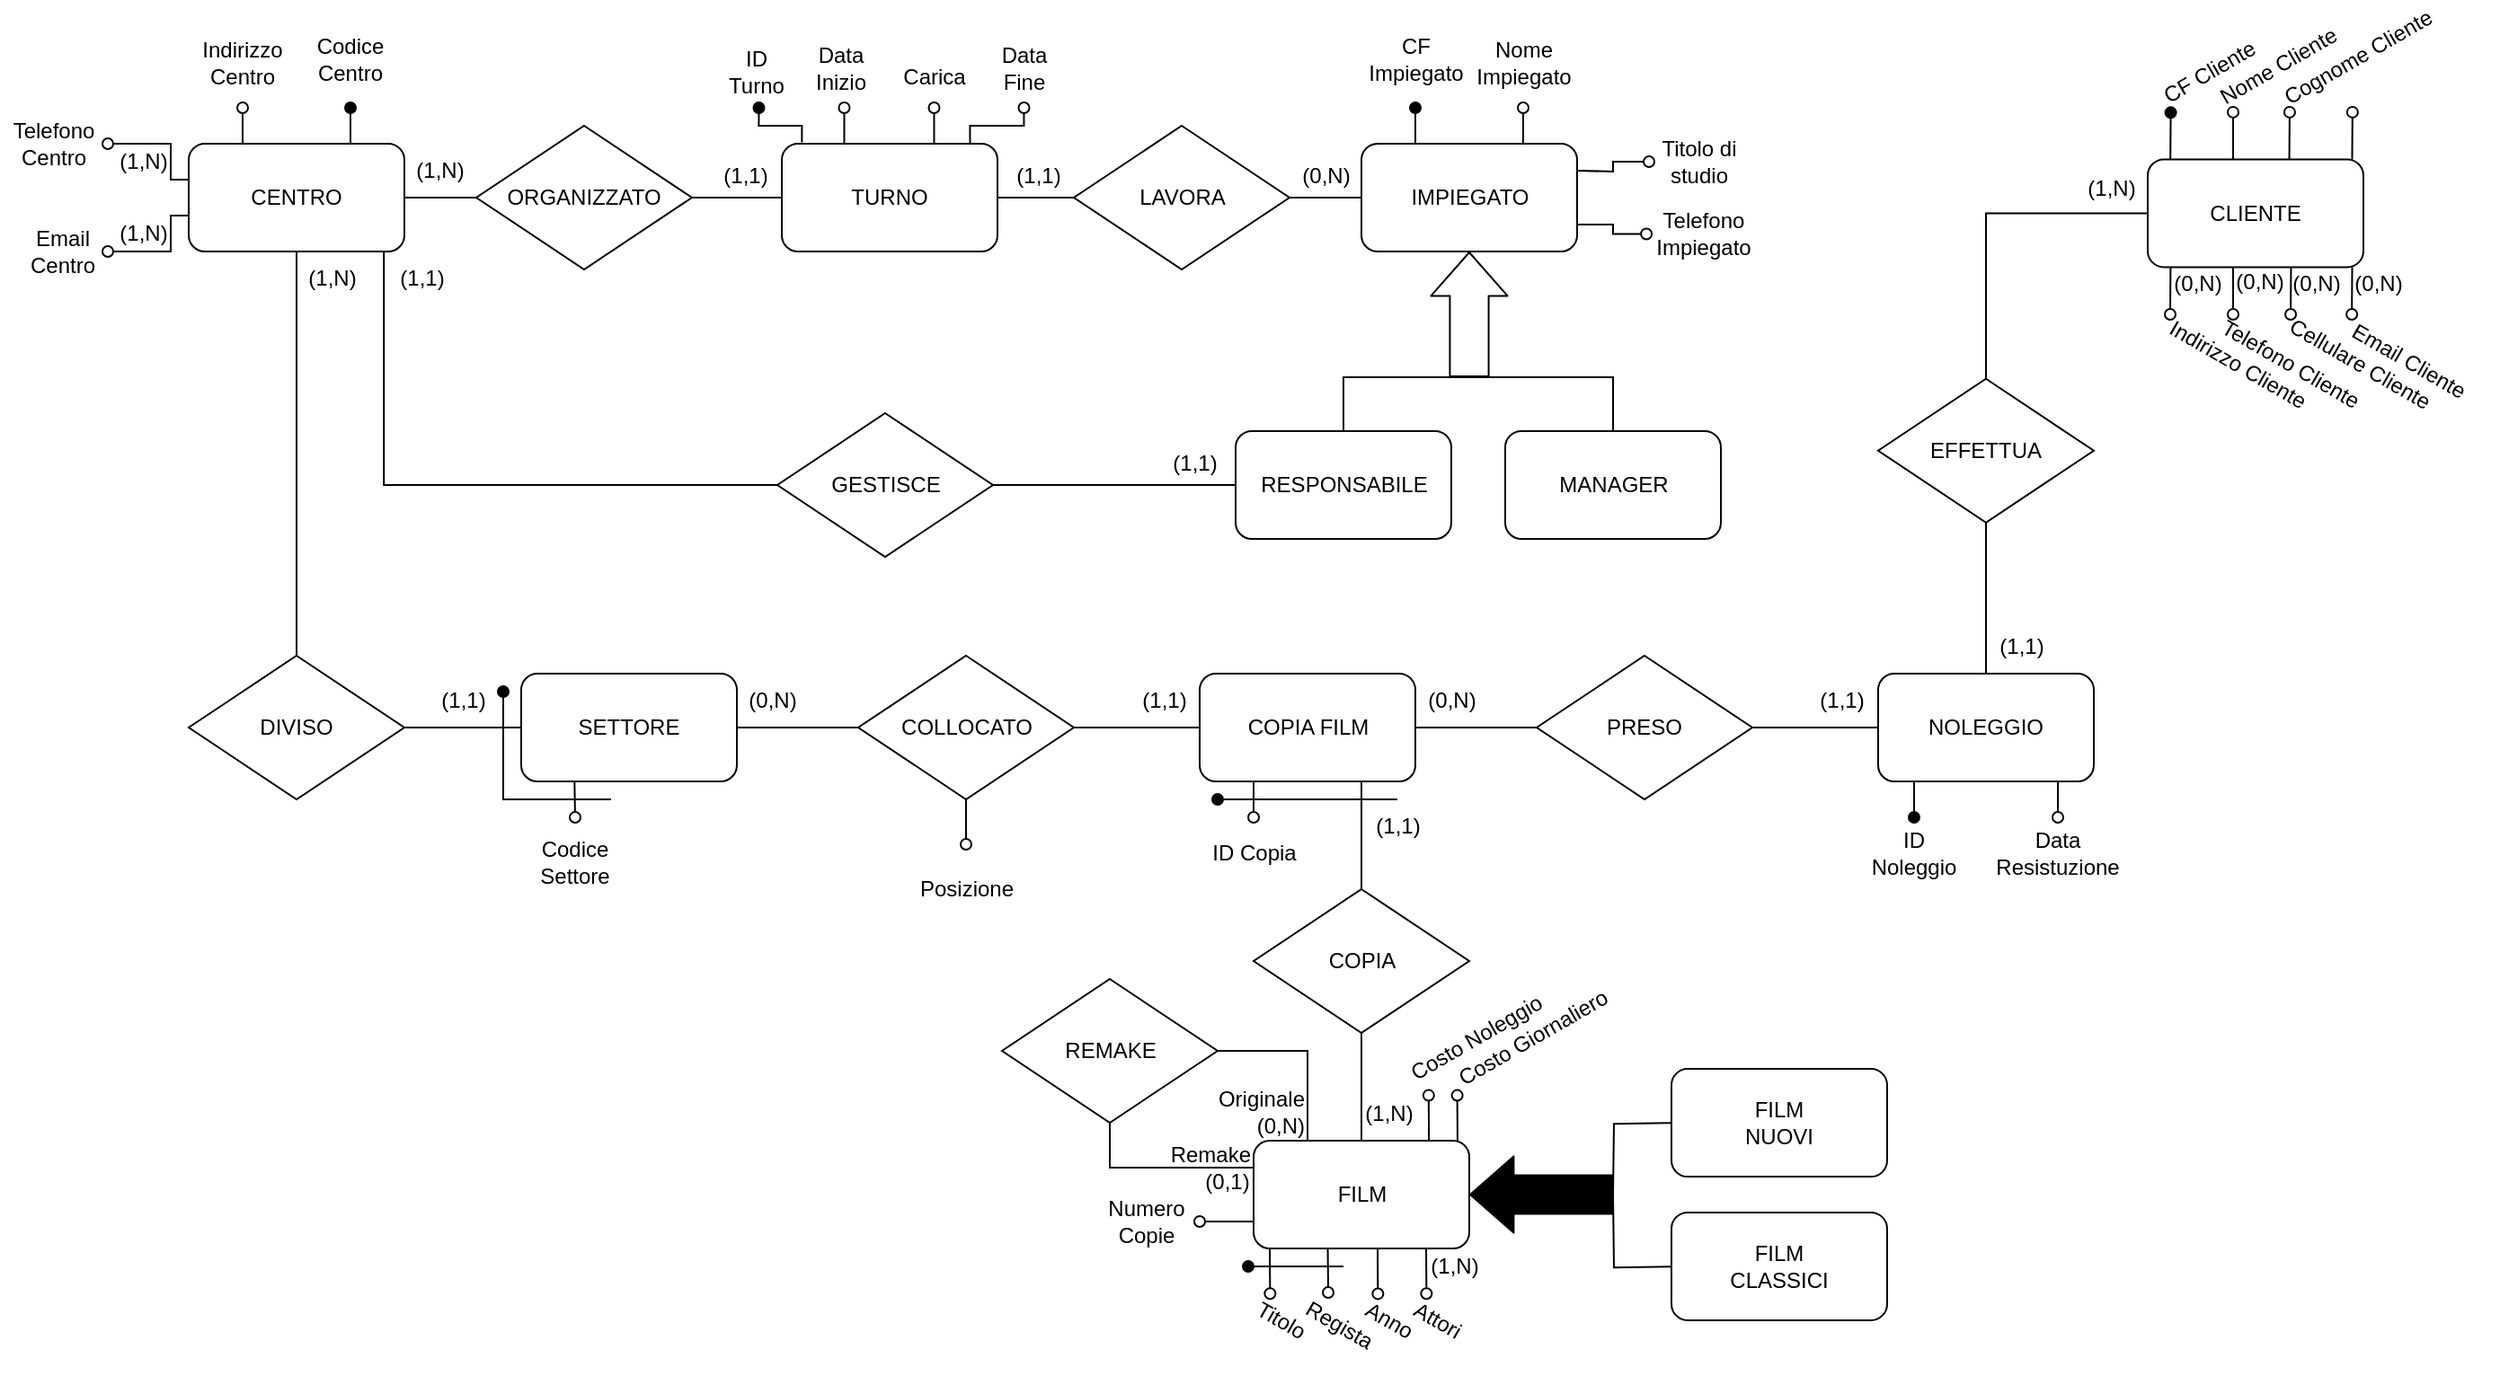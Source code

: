 <mxfile version="14.9.3" type="github">
  <diagram id="TLhI9kus6kTMUz7aKpYK" name="Page-1">
    <mxGraphModel dx="599" dy="2022" grid="1" gridSize="10" guides="1" tooltips="1" connect="1" arrows="1" fold="1" page="1" pageScale="1" pageWidth="827" pageHeight="1169" math="0" shadow="0">
      <root>
        <mxCell id="0" />
        <mxCell id="1" parent="0" />
        <mxCell id="bM2cTp-3KWbt0_glbLCN-51" style="rounded=0;orthogonalLoop=1;jettySize=auto;html=1;startArrow=oval;startFill=0;endArrow=none;endFill=0;entryX=0.25;entryY=0;entryDx=0;entryDy=0;targetPerimeterSpacing=0;exitX=0.5;exitY=1;exitDx=0;exitDy=0;" parent="1" edge="1">
          <mxGeometry relative="1" as="geometry">
            <mxPoint x="1309.74" y="-1105.0" as="sourcePoint" />
            <mxPoint x="1309.74" y="-1085.0" as="targetPoint" />
          </mxGeometry>
        </mxCell>
        <mxCell id="bM2cTp-3KWbt0_glbLCN-52" style="rounded=0;orthogonalLoop=1;jettySize=auto;html=1;startArrow=oval;startFill=0;endArrow=none;endFill=0;targetPerimeterSpacing=0;entryX=0.75;entryY=0;entryDx=0;entryDy=0;exitX=0.5;exitY=1;exitDx=0;exitDy=0;edgeStyle=orthogonalEdgeStyle;" parent="1" edge="1">
          <mxGeometry relative="1" as="geometry">
            <mxPoint x="1409.74" y="-1105.0" as="sourcePoint" />
            <mxPoint x="1379.74" y="-1085.0" as="targetPoint" />
            <Array as="points">
              <mxPoint x="1409.74" y="-1095" />
              <mxPoint x="1379.74" y="-1095" />
            </Array>
          </mxGeometry>
        </mxCell>
        <mxCell id="bM2cTp-3KWbt0_glbLCN-53" style="rounded=0;orthogonalLoop=1;jettySize=auto;html=1;startArrow=oval;startFill=0;endArrow=none;endFill=0;entryX=0.25;entryY=0;entryDx=0;entryDy=0;targetPerimeterSpacing=0;exitX=0.5;exitY=1;exitDx=0;exitDy=0;" parent="1" edge="1">
          <mxGeometry relative="1" as="geometry">
            <mxPoint x="1359.74" y="-1105.0" as="sourcePoint" />
            <mxPoint x="1359.74" y="-1085.0" as="targetPoint" />
          </mxGeometry>
        </mxCell>
        <mxCell id="bM2cTp-3KWbt0_glbLCN-54" style="rounded=0;orthogonalLoop=1;jettySize=auto;html=1;startArrow=oval;startFill=1;endArrow=none;endFill=0;entryX=0.137;entryY=-0.013;entryDx=0;entryDy=0;targetPerimeterSpacing=0;exitX=0.5;exitY=1;exitDx=0;exitDy=0;entryPerimeter=0;edgeStyle=orthogonalEdgeStyle;" parent="1" edge="1">
          <mxGeometry relative="1" as="geometry">
            <mxPoint x="1262.24" y="-1105.0" as="sourcePoint" />
            <mxPoint x="1286.18" y="-1085.78" as="targetPoint" />
            <Array as="points">
              <mxPoint x="1262.74" y="-1095" />
              <mxPoint x="1285.74" y="-1095" />
            </Array>
          </mxGeometry>
        </mxCell>
        <mxCell id="jxzHoHlwi5edq1WQUsf_-16" style="edgeStyle=orthogonalEdgeStyle;rounded=0;orthogonalLoop=1;jettySize=auto;html=1;startArrow=none;startFill=0;endArrow=none;endFill=0;targetPerimeterSpacing=0;" parent="1" source="jxzHoHlwi5edq1WQUsf_-46" target="jxzHoHlwi5edq1WQUsf_-18" edge="1">
          <mxGeometry relative="1" as="geometry" />
        </mxCell>
        <mxCell id="jxzHoHlwi5edq1WQUsf_-17" style="edgeStyle=orthogonalEdgeStyle;rounded=0;orthogonalLoop=1;jettySize=auto;html=1;entryX=0;entryY=0.5;entryDx=0;entryDy=0;startArrow=none;startFill=0;endArrow=none;endFill=0;targetPerimeterSpacing=0;" parent="1" source="jxzHoHlwi5edq1WQUsf_-18" target="jxzHoHlwi5edq1WQUsf_-58" edge="1">
          <mxGeometry relative="1" as="geometry" />
        </mxCell>
        <mxCell id="jxzHoHlwi5edq1WQUsf_-18" value="LAVORA" style="rhombus;whiteSpace=wrap;html=1;" parent="1" vertex="1">
          <mxGeometry x="1437.5" y="-1095" width="120" height="80" as="geometry" />
        </mxCell>
        <mxCell id="jxzHoHlwi5edq1WQUsf_-19" style="edgeStyle=orthogonalEdgeStyle;rounded=0;orthogonalLoop=1;jettySize=auto;html=1;entryX=1;entryY=0.5;entryDx=0;entryDy=0;startArrow=none;startFill=0;endArrow=none;endFill=0;targetPerimeterSpacing=0;exitX=0;exitY=0.5;exitDx=0;exitDy=0;" parent="1" source="jxzHoHlwi5edq1WQUsf_-20" target="jxzHoHlwi5edq1WQUsf_-30" edge="1">
          <mxGeometry relative="1" as="geometry" />
        </mxCell>
        <mxCell id="jxzHoHlwi5edq1WQUsf_-20" value="ORGANIZZATO" style="rhombus;whiteSpace=wrap;html=1;" parent="1" vertex="1">
          <mxGeometry x="1105" y="-1095" width="120" height="80" as="geometry" />
        </mxCell>
        <mxCell id="jxzHoHlwi5edq1WQUsf_-21" style="edgeStyle=orthogonalEdgeStyle;rounded=0;orthogonalLoop=1;jettySize=auto;html=1;entryX=1;entryY=0.5;entryDx=0;entryDy=0;startArrow=none;startFill=0;endArrow=none;endFill=0;targetPerimeterSpacing=0;exitX=0;exitY=0.5;exitDx=0;exitDy=0;" parent="1" source="jxzHoHlwi5edq1WQUsf_-46" target="jxzHoHlwi5edq1WQUsf_-20" edge="1">
          <mxGeometry relative="1" as="geometry">
            <mxPoint x="1345" y="-1055" as="sourcePoint" />
            <mxPoint x="1265" y="-1055.36" as="targetPoint" />
          </mxGeometry>
        </mxCell>
        <mxCell id="jxzHoHlwi5edq1WQUsf_-22" style="edgeStyle=orthogonalEdgeStyle;rounded=0;orthogonalLoop=1;jettySize=auto;html=1;entryX=0;entryY=0.5;entryDx=0;entryDy=0;startArrow=none;startFill=0;endArrow=none;endFill=0;targetPerimeterSpacing=0;" parent="1" source="jxzHoHlwi5edq1WQUsf_-24" target="jxzHoHlwi5edq1WQUsf_-60" edge="1">
          <mxGeometry relative="1" as="geometry" />
        </mxCell>
        <mxCell id="jxzHoHlwi5edq1WQUsf_-23" style="edgeStyle=orthogonalEdgeStyle;rounded=0;orthogonalLoop=1;jettySize=auto;html=1;startArrow=none;startFill=0;endArrow=none;endFill=0;targetPerimeterSpacing=0;entryX=0.905;entryY=0.989;entryDx=0;entryDy=0;entryPerimeter=0;" parent="1" source="jxzHoHlwi5edq1WQUsf_-24" target="jxzHoHlwi5edq1WQUsf_-30" edge="1">
          <mxGeometry relative="1" as="geometry">
            <mxPoint x="1054" y="-1025" as="targetPoint" />
          </mxGeometry>
        </mxCell>
        <mxCell id="jxzHoHlwi5edq1WQUsf_-24" value="GESTISCE" style="rhombus;whiteSpace=wrap;html=1;" parent="1" vertex="1">
          <mxGeometry x="1272.5" y="-935" width="120" height="80" as="geometry" />
        </mxCell>
        <mxCell id="jxzHoHlwi5edq1WQUsf_-25" value="(1,1)" style="text;html=1;strokeColor=none;fillColor=none;align=center;verticalAlign=middle;whiteSpace=wrap;rounded=0;" parent="1" vertex="1">
          <mxGeometry x="1615" y="-925" width="40" height="30" as="geometry" />
        </mxCell>
        <mxCell id="jxzHoHlwi5edq1WQUsf_-26" style="edgeStyle=orthogonalEdgeStyle;rounded=0;orthogonalLoop=1;jettySize=auto;html=1;entryX=0.5;entryY=1;entryDx=0;entryDy=0;endArrow=none;endFill=0;" parent="1" source="jxzHoHlwi5edq1WQUsf_-28" target="jxzHoHlwi5edq1WQUsf_-30" edge="1">
          <mxGeometry relative="1" as="geometry" />
        </mxCell>
        <mxCell id="jxzHoHlwi5edq1WQUsf_-27" style="edgeStyle=orthogonalEdgeStyle;rounded=0;orthogonalLoop=1;jettySize=auto;html=1;entryX=0;entryY=0.5;entryDx=0;entryDy=0;endArrow=none;endFill=0;" parent="1" source="jxzHoHlwi5edq1WQUsf_-28" target="jxzHoHlwi5edq1WQUsf_-78" edge="1">
          <mxGeometry relative="1" as="geometry" />
        </mxCell>
        <mxCell id="jxzHoHlwi5edq1WQUsf_-28" value="DIVISO" style="rhombus;whiteSpace=wrap;html=1;" parent="1" vertex="1">
          <mxGeometry x="945" y="-800" width="120" height="80" as="geometry" />
        </mxCell>
        <mxCell id="jxzHoHlwi5edq1WQUsf_-29" value="" style="group" parent="1" vertex="1" connectable="0">
          <mxGeometry x="840" y="-1160" width="265" height="165" as="geometry" />
        </mxCell>
        <mxCell id="jxzHoHlwi5edq1WQUsf_-30" value="CENTRO" style="rounded=1;whiteSpace=wrap;html=1;" parent="jxzHoHlwi5edq1WQUsf_-29" vertex="1">
          <mxGeometry x="105" y="75" width="120" height="60" as="geometry" />
        </mxCell>
        <mxCell id="jxzHoHlwi5edq1WQUsf_-31" style="rounded=0;orthogonalLoop=1;jettySize=auto;html=1;entryX=0.75;entryY=0;entryDx=0;entryDy=0;startArrow=oval;startFill=1;endArrow=none;endFill=0;exitX=0.5;exitY=1;exitDx=0;exitDy=0;" parent="jxzHoHlwi5edq1WQUsf_-29" source="jxzHoHlwi5edq1WQUsf_-32" target="jxzHoHlwi5edq1WQUsf_-30" edge="1">
          <mxGeometry relative="1" as="geometry">
            <mxPoint x="175" y="75" as="targetPoint" />
          </mxGeometry>
        </mxCell>
        <mxCell id="jxzHoHlwi5edq1WQUsf_-32" value="Codice&lt;br&gt;Centro" style="text;html=1;strokeColor=none;fillColor=none;align=center;verticalAlign=middle;whiteSpace=wrap;rounded=0;labelPosition=center;verticalLabelPosition=middle;rotation=0;direction=east;" parent="jxzHoHlwi5edq1WQUsf_-29" vertex="1">
          <mxGeometry x="165" width="60" height="55" as="geometry" />
        </mxCell>
        <mxCell id="jxzHoHlwi5edq1WQUsf_-33" value="Indirizzo&lt;br&gt;Centro" style="text;html=1;strokeColor=none;fillColor=none;align=center;verticalAlign=middle;whiteSpace=wrap;rounded=0;rotation=0;" parent="jxzHoHlwi5edq1WQUsf_-29" vertex="1">
          <mxGeometry x="105" y="5" width="60" height="50" as="geometry" />
        </mxCell>
        <mxCell id="jxzHoHlwi5edq1WQUsf_-34" value="Telefono&lt;br&gt;Centro" style="text;html=1;strokeColor=none;fillColor=none;align=center;verticalAlign=middle;whiteSpace=wrap;rounded=0;rotation=0;" parent="jxzHoHlwi5edq1WQUsf_-29" vertex="1">
          <mxGeometry y="55" width="60" height="40" as="geometry" />
        </mxCell>
        <mxCell id="jxzHoHlwi5edq1WQUsf_-35" value="Email&lt;br&gt;Centro" style="text;html=1;strokeColor=none;fillColor=none;align=center;verticalAlign=middle;whiteSpace=wrap;rounded=0;" parent="jxzHoHlwi5edq1WQUsf_-29" vertex="1">
          <mxGeometry x="10" y="115" width="50" height="40" as="geometry" />
        </mxCell>
        <mxCell id="jxzHoHlwi5edq1WQUsf_-36" style="rounded=0;orthogonalLoop=1;jettySize=auto;html=1;startArrow=oval;startFill=0;endArrow=none;endFill=0;exitX=0.5;exitY=1;exitDx=0;exitDy=0;entryX=0.25;entryY=0;entryDx=0;entryDy=0;targetPerimeterSpacing=0;" parent="jxzHoHlwi5edq1WQUsf_-29" source="jxzHoHlwi5edq1WQUsf_-33" target="jxzHoHlwi5edq1WQUsf_-30" edge="1">
          <mxGeometry relative="1" as="geometry">
            <mxPoint x="150" y="-15.48" as="sourcePoint" />
            <mxPoint x="125.0" y="75" as="targetPoint" />
          </mxGeometry>
        </mxCell>
        <mxCell id="jxzHoHlwi5edq1WQUsf_-37" style="edgeStyle=orthogonalEdgeStyle;rounded=0;orthogonalLoop=1;jettySize=auto;html=1;startArrow=oval;startFill=0;endArrow=none;endFill=0;entryX=0;entryY=0.667;entryDx=0;entryDy=0;entryPerimeter=0;exitX=1;exitY=0.5;exitDx=0;exitDy=0;" parent="jxzHoHlwi5edq1WQUsf_-29" source="jxzHoHlwi5edq1WQUsf_-35" target="jxzHoHlwi5edq1WQUsf_-30" edge="1">
          <mxGeometry relative="1" as="geometry">
            <mxPoint x="105" y="45" as="sourcePoint" />
            <mxPoint x="115" y="125" as="targetPoint" />
            <Array as="points">
              <mxPoint x="95" y="135" />
              <mxPoint x="95" y="115" />
            </Array>
          </mxGeometry>
        </mxCell>
        <mxCell id="jxzHoHlwi5edq1WQUsf_-38" style="edgeStyle=orthogonalEdgeStyle;rounded=0;orthogonalLoop=1;jettySize=auto;html=1;startArrow=oval;startFill=0;endArrow=none;endFill=0;exitX=1;exitY=0.5;exitDx=0;exitDy=0;entryX=0;entryY=0.25;entryDx=0;entryDy=0;" parent="jxzHoHlwi5edq1WQUsf_-29" source="jxzHoHlwi5edq1WQUsf_-34" target="jxzHoHlwi5edq1WQUsf_-30" edge="1">
          <mxGeometry relative="1" as="geometry">
            <mxPoint x="95" y="58" as="sourcePoint" />
            <mxPoint x="198.04" y="75" as="targetPoint" />
            <Array as="points">
              <mxPoint x="95" y="75" />
              <mxPoint x="95" y="95" />
              <mxPoint x="105" y="95" />
            </Array>
          </mxGeometry>
        </mxCell>
        <mxCell id="jxzHoHlwi5edq1WQUsf_-39" value="(1,N)" style="text;html=1;strokeColor=none;fillColor=none;align=center;verticalAlign=middle;whiteSpace=wrap;rounded=0;" parent="jxzHoHlwi5edq1WQUsf_-29" vertex="1">
          <mxGeometry x="225" y="75" width="40" height="30" as="geometry" />
        </mxCell>
        <mxCell id="jxzHoHlwi5edq1WQUsf_-40" value="(1,N)" style="text;html=1;strokeColor=none;fillColor=none;align=center;verticalAlign=middle;whiteSpace=wrap;rounded=0;" parent="jxzHoHlwi5edq1WQUsf_-29" vertex="1">
          <mxGeometry x="65" y="115" width="30" height="20" as="geometry" />
        </mxCell>
        <mxCell id="jxzHoHlwi5edq1WQUsf_-41" value="(1,N)" style="text;html=1;strokeColor=none;fillColor=none;align=center;verticalAlign=middle;whiteSpace=wrap;rounded=0;" parent="jxzHoHlwi5edq1WQUsf_-29" vertex="1">
          <mxGeometry x="65" y="75" width="30" height="20" as="geometry" />
        </mxCell>
        <mxCell id="jxzHoHlwi5edq1WQUsf_-42" value="(1,1)" style="text;html=1;strokeColor=none;fillColor=none;align=center;verticalAlign=middle;whiteSpace=wrap;rounded=0;" parent="jxzHoHlwi5edq1WQUsf_-29" vertex="1">
          <mxGeometry x="215" y="135" width="40" height="30" as="geometry" />
        </mxCell>
        <mxCell id="jxzHoHlwi5edq1WQUsf_-43" value="(1,N)" style="text;html=1;strokeColor=none;fillColor=none;align=center;verticalAlign=middle;whiteSpace=wrap;rounded=0;" parent="jxzHoHlwi5edq1WQUsf_-29" vertex="1">
          <mxGeometry x="165" y="135" width="40" height="30" as="geometry" />
        </mxCell>
        <mxCell id="jxzHoHlwi5edq1WQUsf_-44" value="" style="group" parent="1" vertex="1" connectable="0">
          <mxGeometry x="1225" y="-1150" width="212.5" height="125" as="geometry" />
        </mxCell>
        <mxCell id="jxzHoHlwi5edq1WQUsf_-45" value="" style="group" parent="jxzHoHlwi5edq1WQUsf_-44" vertex="1" connectable="0">
          <mxGeometry x="32.5" width="150" height="125" as="geometry" />
        </mxCell>
        <mxCell id="jxzHoHlwi5edq1WQUsf_-46" value="TURNO" style="rounded=1;whiteSpace=wrap;html=1;" parent="jxzHoHlwi5edq1WQUsf_-45" vertex="1">
          <mxGeometry x="17.5" y="65" width="120" height="60" as="geometry" />
        </mxCell>
        <mxCell id="jxzHoHlwi5edq1WQUsf_-47" value="Data&lt;br&gt;Inizio" style="text;html=1;strokeColor=none;fillColor=none;align=center;verticalAlign=middle;whiteSpace=wrap;rounded=0;rotation=0;" parent="jxzHoHlwi5edq1WQUsf_-45" vertex="1">
          <mxGeometry x="20" width="60" height="45" as="geometry" />
        </mxCell>
        <mxCell id="jxzHoHlwi5edq1WQUsf_-49" value="Data&lt;br&gt;Fine" style="text;html=1;strokeColor=none;fillColor=none;align=center;verticalAlign=middle;whiteSpace=wrap;rounded=0;rotation=0;" parent="jxzHoHlwi5edq1WQUsf_-45" vertex="1">
          <mxGeometry x="122.5" width="60" height="45" as="geometry" />
        </mxCell>
        <mxCell id="jxzHoHlwi5edq1WQUsf_-51" value="Carica" style="text;html=1;strokeColor=none;fillColor=none;align=center;verticalAlign=middle;whiteSpace=wrap;rounded=0;rotation=0;" parent="jxzHoHlwi5edq1WQUsf_-45" vertex="1">
          <mxGeometry x="82.5" y="10" width="40" height="35" as="geometry" />
        </mxCell>
        <mxCell id="jxzHoHlwi5edq1WQUsf_-53" value="ID Turno" style="text;html=1;strokeColor=none;fillColor=none;align=center;verticalAlign=middle;whiteSpace=wrap;rounded=0;rotation=0;" parent="jxzHoHlwi5edq1WQUsf_-45" vertex="1">
          <mxGeometry x="-16.5" y="5" width="40" height="40" as="geometry" />
        </mxCell>
        <mxCell id="jxzHoHlwi5edq1WQUsf_-55" value="(1,1)" style="text;html=1;strokeColor=none;fillColor=none;align=center;verticalAlign=middle;whiteSpace=wrap;rounded=0;" parent="jxzHoHlwi5edq1WQUsf_-45" vertex="1">
          <mxGeometry x="-22.5" y="70" width="40" height="25" as="geometry" />
        </mxCell>
        <mxCell id="jxzHoHlwi5edq1WQUsf_-56" value="(1,1)" style="text;html=1;strokeColor=none;fillColor=none;align=center;verticalAlign=middle;whiteSpace=wrap;rounded=0;" parent="jxzHoHlwi5edq1WQUsf_-44" vertex="1">
          <mxGeometry x="172.5" y="70" width="40" height="25" as="geometry" />
        </mxCell>
        <mxCell id="jxzHoHlwi5edq1WQUsf_-57" value="" style="group" parent="1" vertex="1" connectable="0">
          <mxGeometry x="1527.5" y="-1085" width="270" height="220" as="geometry" />
        </mxCell>
        <mxCell id="jxzHoHlwi5edq1WQUsf_-58" value="IMPIEGATO" style="rounded=1;whiteSpace=wrap;html=1;" parent="jxzHoHlwi5edq1WQUsf_-57" vertex="1">
          <mxGeometry x="70" width="120" height="60" as="geometry" />
        </mxCell>
        <mxCell id="jxzHoHlwi5edq1WQUsf_-59" style="edgeStyle=orthogonalEdgeStyle;rounded=0;orthogonalLoop=1;jettySize=auto;html=1;startArrow=none;startFill=0;endArrow=none;endFill=0;" parent="jxzHoHlwi5edq1WQUsf_-57" source="jxzHoHlwi5edq1WQUsf_-60" edge="1">
          <mxGeometry relative="1" as="geometry">
            <mxPoint x="130" y="130" as="targetPoint" />
            <Array as="points">
              <mxPoint x="60" y="130" />
            </Array>
          </mxGeometry>
        </mxCell>
        <mxCell id="jxzHoHlwi5edq1WQUsf_-60" value="RESPONSABILE" style="rounded=1;whiteSpace=wrap;html=1;" parent="jxzHoHlwi5edq1WQUsf_-57" vertex="1">
          <mxGeometry y="160" width="120" height="60" as="geometry" />
        </mxCell>
        <mxCell id="jxzHoHlwi5edq1WQUsf_-61" style="edgeStyle=orthogonalEdgeStyle;rounded=0;orthogonalLoop=1;jettySize=auto;html=1;startArrow=none;startFill=0;endArrow=none;endFill=0;" parent="jxzHoHlwi5edq1WQUsf_-57" source="jxzHoHlwi5edq1WQUsf_-62" edge="1">
          <mxGeometry relative="1" as="geometry">
            <mxPoint x="130" y="130" as="targetPoint" />
            <Array as="points">
              <mxPoint x="210" y="130" />
            </Array>
          </mxGeometry>
        </mxCell>
        <mxCell id="jxzHoHlwi5edq1WQUsf_-62" value="MANAGER" style="rounded=1;whiteSpace=wrap;html=1;" parent="jxzHoHlwi5edq1WQUsf_-57" vertex="1">
          <mxGeometry x="150" y="160" width="120" height="60" as="geometry" />
        </mxCell>
        <mxCell id="jxzHoHlwi5edq1WQUsf_-63" value="" style="shape=flexArrow;endArrow=classic;html=1;strokeWidth=1;width=21.569;endSize=7.739;" parent="jxzHoHlwi5edq1WQUsf_-57" edge="1">
          <mxGeometry width="50" height="50" relative="1" as="geometry">
            <mxPoint x="130" y="130" as="sourcePoint" />
            <mxPoint x="130" y="60" as="targetPoint" />
          </mxGeometry>
        </mxCell>
        <mxCell id="jxzHoHlwi5edq1WQUsf_-64" value="(0,N)" style="text;html=1;strokeColor=none;fillColor=none;align=center;verticalAlign=middle;whiteSpace=wrap;rounded=0;" parent="1" vertex="1">
          <mxGeometry x="1557.5" y="-1080" width="40" height="25" as="geometry" />
        </mxCell>
        <mxCell id="jxzHoHlwi5edq1WQUsf_-65" value="(1,1)" style="text;html=1;strokeColor=none;fillColor=none;align=center;verticalAlign=middle;whiteSpace=wrap;rounded=0;" parent="1" vertex="1">
          <mxGeometry x="1484.5" y="-920" width="40" height="25" as="geometry" />
        </mxCell>
        <mxCell id="jxzHoHlwi5edq1WQUsf_-66" style="rounded=0;orthogonalLoop=1;jettySize=auto;html=1;entryX=0.75;entryY=0;entryDx=0;entryDy=0;startArrow=oval;startFill=1;endArrow=none;endFill=0;exitX=0.5;exitY=1;exitDx=0;exitDy=0;" parent="1" source="jxzHoHlwi5edq1WQUsf_-67" edge="1">
          <mxGeometry relative="1" as="geometry">
            <mxPoint x="1627.5" y="-1085" as="targetPoint" />
          </mxGeometry>
        </mxCell>
        <mxCell id="jxzHoHlwi5edq1WQUsf_-67" value="CF&lt;br&gt;Impiegato" style="text;html=1;strokeColor=none;fillColor=none;align=center;verticalAlign=middle;whiteSpace=wrap;rounded=0;labelPosition=center;verticalLabelPosition=middle;rotation=0;direction=east;" parent="1" vertex="1">
          <mxGeometry x="1597.5" y="-1160" width="60" height="55" as="geometry" />
        </mxCell>
        <mxCell id="jxzHoHlwi5edq1WQUsf_-68" style="rounded=0;orthogonalLoop=1;jettySize=auto;html=1;startArrow=oval;startFill=0;endArrow=none;endFill=0;exitX=0.5;exitY=1;exitDx=0;exitDy=0;entryX=0.25;entryY=0;entryDx=0;entryDy=0;targetPerimeterSpacing=0;" parent="1" source="jxzHoHlwi5edq1WQUsf_-69" edge="1">
          <mxGeometry relative="1" as="geometry">
            <mxPoint x="-292" y="-615.48" as="sourcePoint" />
            <mxPoint x="1687.5" y="-1085" as="targetPoint" />
          </mxGeometry>
        </mxCell>
        <mxCell id="jxzHoHlwi5edq1WQUsf_-69" value="Nome&lt;br&gt;Impiegato" style="text;html=1;strokeColor=none;fillColor=none;align=center;verticalAlign=middle;whiteSpace=wrap;rounded=0;rotation=0;" parent="1" vertex="1">
          <mxGeometry x="1657.5" y="-1155" width="60" height="50" as="geometry" />
        </mxCell>
        <mxCell id="jxzHoHlwi5edq1WQUsf_-70" value="Titolo di&lt;br&gt;studio" style="text;html=1;strokeColor=none;fillColor=none;align=center;verticalAlign=middle;whiteSpace=wrap;rounded=0;rotation=0;" parent="1" vertex="1">
          <mxGeometry x="1757.5" y="-1095" width="55" height="40" as="geometry" />
        </mxCell>
        <mxCell id="jxzHoHlwi5edq1WQUsf_-71" value="Telefono&lt;br&gt;Impiegato" style="text;html=1;strokeColor=none;fillColor=none;align=center;verticalAlign=middle;whiteSpace=wrap;rounded=0;" parent="1" vertex="1">
          <mxGeometry x="1757.5" y="-1055" width="60" height="40" as="geometry" />
        </mxCell>
        <mxCell id="jxzHoHlwi5edq1WQUsf_-72" style="rounded=0;orthogonalLoop=1;jettySize=auto;html=1;startArrow=oval;startFill=0;endArrow=none;endFill=0;entryX=1;entryY=0.75;entryDx=0;entryDy=0;exitX=-0.024;exitY=0.507;exitDx=0;exitDy=0;exitPerimeter=0;edgeStyle=orthogonalEdgeStyle;" parent="1" source="jxzHoHlwi5edq1WQUsf_-71" target="jxzHoHlwi5edq1WQUsf_-58" edge="1">
          <mxGeometry relative="1" as="geometry">
            <mxPoint x="-92" y="-585" as="sourcePoint" />
            <mxPoint x="-92" y="-514.98" as="targetPoint" />
            <Array as="points">
              <mxPoint x="1737.5" y="-1035" />
              <mxPoint x="1737.5" y="-1040" />
            </Array>
          </mxGeometry>
        </mxCell>
        <mxCell id="jxzHoHlwi5edq1WQUsf_-73" style="rounded=0;orthogonalLoop=1;jettySize=auto;html=1;startArrow=oval;startFill=0;endArrow=none;endFill=0;exitX=0;exitY=0.5;exitDx=0;exitDy=0;edgeStyle=orthogonalEdgeStyle;" parent="1" source="jxzHoHlwi5edq1WQUsf_-70" edge="1">
          <mxGeometry relative="1" as="geometry">
            <mxPoint x="-102" y="-572" as="sourcePoint" />
            <mxPoint x="1717.5" y="-1070" as="targetPoint" />
          </mxGeometry>
        </mxCell>
        <mxCell id="jxzHoHlwi5edq1WQUsf_-74" style="edgeStyle=orthogonalEdgeStyle;rounded=0;orthogonalLoop=1;jettySize=auto;html=1;entryX=1;entryY=0.5;entryDx=0;entryDy=0;endArrow=none;endFill=0;exitX=0;exitY=0.5;exitDx=0;exitDy=0;" parent="1" source="jxzHoHlwi5edq1WQUsf_-123" target="jxzHoHlwi5edq1WQUsf_-78" edge="1">
          <mxGeometry relative="1" as="geometry" />
        </mxCell>
        <mxCell id="jxzHoHlwi5edq1WQUsf_-75" style="edgeStyle=orthogonalEdgeStyle;rounded=0;orthogonalLoop=1;jettySize=auto;html=1;entryX=0;entryY=0.5;entryDx=0;entryDy=0;endArrow=none;endFill=0;exitX=1;exitY=0.5;exitDx=0;exitDy=0;" parent="1" source="jxzHoHlwi5edq1WQUsf_-123" target="jxzHoHlwi5edq1WQUsf_-115" edge="1">
          <mxGeometry relative="1" as="geometry" />
        </mxCell>
        <mxCell id="jxzHoHlwi5edq1WQUsf_-76" value="" style="group" parent="1" vertex="1" connectable="0">
          <mxGeometry x="1077.5" y="-790" width="212.5" height="130" as="geometry" />
        </mxCell>
        <mxCell id="jxzHoHlwi5edq1WQUsf_-77" value="" style="group" parent="jxzHoHlwi5edq1WQUsf_-76" vertex="1" connectable="0">
          <mxGeometry width="172.5" height="130" as="geometry" />
        </mxCell>
        <mxCell id="jxzHoHlwi5edq1WQUsf_-78" value="SETTORE" style="rounded=1;whiteSpace=wrap;html=1;" parent="jxzHoHlwi5edq1WQUsf_-77" vertex="1">
          <mxGeometry x="52.5" width="120" height="60" as="geometry" />
        </mxCell>
        <mxCell id="jxzHoHlwi5edq1WQUsf_-79" value="Codice&lt;br&gt;Settore" style="text;html=1;strokeColor=none;fillColor=none;align=center;verticalAlign=middle;whiteSpace=wrap;rounded=0;rotation=0;" parent="jxzHoHlwi5edq1WQUsf_-77" vertex="1">
          <mxGeometry x="52.5" y="80" width="60" height="50" as="geometry" />
        </mxCell>
        <mxCell id="jxzHoHlwi5edq1WQUsf_-80" style="rounded=0;orthogonalLoop=1;jettySize=auto;html=1;startArrow=oval;startFill=0;endArrow=none;endFill=0;exitX=0.5;exitY=0;exitDx=0;exitDy=0;entryX=0.25;entryY=0;entryDx=0;entryDy=0;sourcePerimeterSpacing=0;" parent="jxzHoHlwi5edq1WQUsf_-77" source="jxzHoHlwi5edq1WQUsf_-79" edge="1">
          <mxGeometry relative="1" as="geometry">
            <mxPoint x="82.16" y="80" as="sourcePoint" />
            <mxPoint x="82.16" y="60" as="targetPoint" />
          </mxGeometry>
        </mxCell>
        <mxCell id="jxzHoHlwi5edq1WQUsf_-81" style="rounded=0;orthogonalLoop=1;jettySize=auto;html=1;startArrow=oval;startFill=1;endArrow=none;endFill=0;edgeStyle=orthogonalEdgeStyle;" parent="jxzHoHlwi5edq1WQUsf_-77" edge="1">
          <mxGeometry relative="1" as="geometry">
            <mxPoint x="102.5" y="70" as="targetPoint" />
            <mxPoint x="42.5" y="10" as="sourcePoint" />
            <Array as="points">
              <mxPoint x="42.5" y="70" />
              <mxPoint x="102.5" y="70" />
            </Array>
          </mxGeometry>
        </mxCell>
        <mxCell id="jxzHoHlwi5edq1WQUsf_-82" value="(1,1)" style="text;html=1;strokeColor=none;fillColor=none;align=center;verticalAlign=middle;whiteSpace=wrap;rounded=0;" parent="jxzHoHlwi5edq1WQUsf_-77" vertex="1">
          <mxGeometry width="40" height="30" as="geometry" />
        </mxCell>
        <mxCell id="jxzHoHlwi5edq1WQUsf_-83" value="(0,N)" style="text;html=1;strokeColor=none;fillColor=none;align=center;verticalAlign=middle;whiteSpace=wrap;rounded=0;" parent="jxzHoHlwi5edq1WQUsf_-76" vertex="1">
          <mxGeometry x="172.5" width="40" height="30" as="geometry" />
        </mxCell>
        <mxCell id="jxzHoHlwi5edq1WQUsf_-84" style="edgeStyle=orthogonalEdgeStyle;rounded=0;orthogonalLoop=1;jettySize=auto;html=1;entryX=0.5;entryY=1;entryDx=0;entryDy=0;startArrow=none;startFill=0;endArrow=none;endFill=0;exitX=0.5;exitY=0;exitDx=0;exitDy=0;" parent="1" source="jxzHoHlwi5edq1WQUsf_-90" target="jxzHoHlwi5edq1WQUsf_-86" edge="1">
          <mxGeometry relative="1" as="geometry" />
        </mxCell>
        <mxCell id="jxzHoHlwi5edq1WQUsf_-85" style="edgeStyle=orthogonalEdgeStyle;rounded=0;orthogonalLoop=1;jettySize=auto;html=1;entryX=0.75;entryY=1;entryDx=0;entryDy=0;startArrow=none;startFill=0;endArrow=none;endFill=0;exitX=0.5;exitY=0;exitDx=0;exitDy=0;" parent="1" source="jxzHoHlwi5edq1WQUsf_-86" target="jxzHoHlwi5edq1WQUsf_-115" edge="1">
          <mxGeometry relative="1" as="geometry" />
        </mxCell>
        <mxCell id="jxzHoHlwi5edq1WQUsf_-86" value="COPIA" style="rhombus;whiteSpace=wrap;html=1;" parent="1" vertex="1">
          <mxGeometry x="1537.5" y="-670" width="120" height="80" as="geometry" />
        </mxCell>
        <mxCell id="jxzHoHlwi5edq1WQUsf_-87" style="edgeStyle=orthogonalEdgeStyle;rounded=0;orthogonalLoop=1;jettySize=auto;html=1;entryX=0.25;entryY=0;entryDx=0;entryDy=0;startArrow=none;startFill=0;endArrow=none;endFill=0;exitX=1;exitY=0.5;exitDx=0;exitDy=0;" parent="1" source="jxzHoHlwi5edq1WQUsf_-89" target="jxzHoHlwi5edq1WQUsf_-90" edge="1">
          <mxGeometry relative="1" as="geometry" />
        </mxCell>
        <mxCell id="jxzHoHlwi5edq1WQUsf_-88" style="edgeStyle=orthogonalEdgeStyle;rounded=0;orthogonalLoop=1;jettySize=auto;html=1;entryX=0;entryY=0.25;entryDx=0;entryDy=0;startArrow=none;startFill=0;endArrow=none;endFill=0;exitX=0.5;exitY=1;exitDx=0;exitDy=0;" parent="1" source="jxzHoHlwi5edq1WQUsf_-89" target="jxzHoHlwi5edq1WQUsf_-90" edge="1">
          <mxGeometry relative="1" as="geometry" />
        </mxCell>
        <mxCell id="jxzHoHlwi5edq1WQUsf_-89" value="REMAKE" style="rhombus;whiteSpace=wrap;html=1;" parent="1" vertex="1">
          <mxGeometry x="1397.5" y="-620" width="120" height="80" as="geometry" />
        </mxCell>
        <mxCell id="jxzHoHlwi5edq1WQUsf_-90" value="FILM" style="rounded=1;whiteSpace=wrap;html=1;" parent="1" vertex="1">
          <mxGeometry x="1537.5" y="-530" width="120" height="60" as="geometry" />
        </mxCell>
        <mxCell id="jxzHoHlwi5edq1WQUsf_-91" value="(1,N)" style="text;html=1;strokeColor=none;fillColor=none;align=center;verticalAlign=middle;whiteSpace=wrap;rounded=0;" parent="1" vertex="1">
          <mxGeometry x="1597.5" y="-560" width="30" height="30" as="geometry" />
        </mxCell>
        <mxCell id="jxzHoHlwi5edq1WQUsf_-92" value="" style="group;align=right;" parent="1" vertex="1" connectable="0">
          <mxGeometry x="1477.5" y="-530" width="60" height="30" as="geometry" />
        </mxCell>
        <mxCell id="jxzHoHlwi5edq1WQUsf_-93" value="Remake" style="text;html=1;strokeColor=none;fillColor=none;align=right;verticalAlign=middle;whiteSpace=wrap;rounded=0;spacing=2;horizontal=1;spacingTop=0;" parent="jxzHoHlwi5edq1WQUsf_-92" vertex="1">
          <mxGeometry width="60" height="15" as="geometry" />
        </mxCell>
        <mxCell id="jxzHoHlwi5edq1WQUsf_-94" value="(0,1)" style="text;html=1;strokeColor=none;fillColor=none;align=center;verticalAlign=middle;whiteSpace=wrap;rounded=0;" parent="jxzHoHlwi5edq1WQUsf_-92" vertex="1">
          <mxGeometry x="30" y="15" width="30" height="15" as="geometry" />
        </mxCell>
        <mxCell id="jxzHoHlwi5edq1WQUsf_-95" value="Originale&lt;br&gt;(0,N)" style="text;html=1;strokeColor=none;fillColor=none;align=right;verticalAlign=middle;whiteSpace=wrap;rounded=0;spacing=2;horizontal=1;spacingTop=0;" parent="1" vertex="1">
          <mxGeometry x="1507.5" y="-562.5" width="60" height="32.5" as="geometry" />
        </mxCell>
        <mxCell id="jxzHoHlwi5edq1WQUsf_-96" value="Titolo" style="text;html=1;strokeColor=none;fillColor=none;align=center;verticalAlign=middle;whiteSpace=wrap;rounded=0;rotation=30;" parent="1" vertex="1">
          <mxGeometry x="1527.5" y="-440" width="50" height="20" as="geometry" />
        </mxCell>
        <mxCell id="jxzHoHlwi5edq1WQUsf_-97" value="Regista" style="text;html=1;strokeColor=none;fillColor=none;align=center;verticalAlign=middle;whiteSpace=wrap;rounded=0;rotation=30;" parent="1" vertex="1">
          <mxGeometry x="1555.42" y="-439.75" width="60" height="26.34" as="geometry" />
        </mxCell>
        <mxCell id="jxzHoHlwi5edq1WQUsf_-98" style="rounded=0;orthogonalLoop=1;jettySize=auto;html=1;startArrow=oval;startFill=0;endArrow=none;endFill=0;exitX=0.25;exitY=0;exitDx=0;exitDy=0;sourcePerimeterSpacing=0;edgeStyle=orthogonalEdgeStyle;entryX=0.075;entryY=0.998;entryDx=0;entryDy=0;entryPerimeter=0;" parent="1" source="jxzHoHlwi5edq1WQUsf_-96" target="jxzHoHlwi5edq1WQUsf_-90" edge="1">
          <mxGeometry relative="1" as="geometry">
            <mxPoint x="-439.97" y="-421.83" as="sourcePoint" />
            <mxPoint x="-440.0" y="-446.34" as="targetPoint" />
          </mxGeometry>
        </mxCell>
        <mxCell id="jxzHoHlwi5edq1WQUsf_-99" style="rounded=0;orthogonalLoop=1;jettySize=auto;html=1;startArrow=oval;startFill=0;endArrow=none;endFill=0;exitX=0.25;exitY=0;exitDx=0;exitDy=0;sourcePerimeterSpacing=0;edgeStyle=orthogonalEdgeStyle;entryX=0.344;entryY=1.007;entryDx=0;entryDy=0;entryPerimeter=0;" parent="1" source="jxzHoHlwi5edq1WQUsf_-97" target="jxzHoHlwi5edq1WQUsf_-90" edge="1">
          <mxGeometry relative="1" as="geometry">
            <mxPoint x="-409.825" y="-421.13" as="sourcePoint" />
            <mxPoint x="-410" y="-446.34" as="targetPoint" />
          </mxGeometry>
        </mxCell>
        <mxCell id="jxzHoHlwi5edq1WQUsf_-100" value="" style="endArrow=none;html=1;startArrow=oval;startFill=1;" parent="1" edge="1">
          <mxGeometry width="50" height="50" relative="1" as="geometry">
            <mxPoint x="1534.5" y="-460" as="sourcePoint" />
            <mxPoint x="1587.5" y="-460" as="targetPoint" />
          </mxGeometry>
        </mxCell>
        <mxCell id="jxzHoHlwi5edq1WQUsf_-101" value="Anno" style="text;html=1;strokeColor=none;fillColor=none;align=center;verticalAlign=middle;whiteSpace=wrap;rounded=0;rotation=30;" parent="1" vertex="1">
          <mxGeometry x="1587.5" y="-439.88" width="50" height="20" as="geometry" />
        </mxCell>
        <mxCell id="jxzHoHlwi5edq1WQUsf_-102" style="rounded=0;orthogonalLoop=1;jettySize=auto;html=1;startArrow=oval;startFill=0;endArrow=none;endFill=0;exitX=0.25;exitY=0;exitDx=0;exitDy=0;sourcePerimeterSpacing=0;edgeStyle=orthogonalEdgeStyle;entryX=0.075;entryY=0.998;entryDx=0;entryDy=0;entryPerimeter=0;" parent="1" source="jxzHoHlwi5edq1WQUsf_-101" edge="1">
          <mxGeometry relative="1" as="geometry">
            <mxPoint x="-379.97" y="-421.71" as="sourcePoint" />
            <mxPoint x="1606.5" y="-470" as="targetPoint" />
          </mxGeometry>
        </mxCell>
        <mxCell id="jxzHoHlwi5edq1WQUsf_-103" value="Attori" style="text;html=1;strokeColor=none;fillColor=none;align=center;verticalAlign=middle;whiteSpace=wrap;rounded=0;rotation=30;" parent="1" vertex="1">
          <mxGeometry x="1614.5" y="-440" width="50" height="20" as="geometry" />
        </mxCell>
        <mxCell id="jxzHoHlwi5edq1WQUsf_-104" style="rounded=0;orthogonalLoop=1;jettySize=auto;html=1;startArrow=oval;startFill=0;endArrow=none;endFill=0;exitX=0.25;exitY=0;exitDx=0;exitDy=0;sourcePerimeterSpacing=0;edgeStyle=orthogonalEdgeStyle;entryX=0.075;entryY=0.998;entryDx=0;entryDy=0;entryPerimeter=0;" parent="1" source="jxzHoHlwi5edq1WQUsf_-103" edge="1">
          <mxGeometry relative="1" as="geometry">
            <mxPoint x="-352.97" y="-421.83" as="sourcePoint" />
            <mxPoint x="1633.5" y="-470.12" as="targetPoint" />
          </mxGeometry>
        </mxCell>
        <mxCell id="jxzHoHlwi5edq1WQUsf_-105" value="(1,N)" style="text;html=1;strokeColor=none;fillColor=none;align=center;verticalAlign=middle;whiteSpace=wrap;rounded=0;" parent="1" vertex="1">
          <mxGeometry x="1637.5" y="-470" width="23" height="20" as="geometry" />
        </mxCell>
        <mxCell id="jxzHoHlwi5edq1WQUsf_-106" style="edgeStyle=orthogonalEdgeStyle;rounded=0;orthogonalLoop=1;jettySize=auto;html=1;startArrow=none;startFill=0;endArrow=none;endFill=0;fillColor=#000000;" parent="1" edge="1">
          <mxGeometry relative="1" as="geometry">
            <mxPoint x="1737.5" y="-500" as="targetPoint" />
            <mxPoint x="1777.5" y="-459.941" as="sourcePoint" />
          </mxGeometry>
        </mxCell>
        <mxCell id="jxzHoHlwi5edq1WQUsf_-107" style="edgeStyle=orthogonalEdgeStyle;rounded=0;orthogonalLoop=1;jettySize=auto;html=1;startArrow=none;startFill=0;endArrow=none;endFill=0;fillColor=#000000;" parent="1" edge="1">
          <mxGeometry relative="1" as="geometry">
            <mxPoint x="1737.5" y="-500" as="targetPoint" />
            <mxPoint x="1777.5" y="-539.941" as="sourcePoint" />
          </mxGeometry>
        </mxCell>
        <mxCell id="jxzHoHlwi5edq1WQUsf_-108" value="" style="shape=flexArrow;endArrow=classic;html=1;strokeWidth=1;width=21.569;endSize=7.739;entryX=1;entryY=0.5;entryDx=0;entryDy=0;fillColor=#000000;" parent="1" target="jxzHoHlwi5edq1WQUsf_-90" edge="1">
          <mxGeometry width="50" height="50" relative="1" as="geometry">
            <mxPoint x="1737.5" y="-500" as="sourcePoint" />
            <mxPoint x="-270" y="-511.34" as="targetPoint" />
          </mxGeometry>
        </mxCell>
        <mxCell id="jxzHoHlwi5edq1WQUsf_-109" value="Costo Noleggio" style="text;html=1;strokeColor=none;fillColor=none;align=center;verticalAlign=middle;whiteSpace=wrap;rounded=0;rotation=330;" parent="1" vertex="1">
          <mxGeometry x="1617.5" y="-597.5" width="87" height="20" as="geometry" />
        </mxCell>
        <mxCell id="jxzHoHlwi5edq1WQUsf_-110" value="Costo Giornaliero" style="text;html=1;strokeColor=none;fillColor=none;align=center;verticalAlign=middle;whiteSpace=wrap;rounded=0;rotation=330;" parent="1" vertex="1">
          <mxGeometry x="1637.5" y="-597.5" width="110" height="20" as="geometry" />
        </mxCell>
        <mxCell id="jxzHoHlwi5edq1WQUsf_-111" style="rounded=0;orthogonalLoop=1;jettySize=auto;html=1;startArrow=none;startFill=0;endArrow=oval;endFill=0;exitX=0.25;exitY=0;exitDx=0;exitDy=0;sourcePerimeterSpacing=0;edgeStyle=orthogonalEdgeStyle;entryX=0.075;entryY=0.998;entryDx=0;entryDy=0;entryPerimeter=0;" parent="1" edge="1">
          <mxGeometry relative="1" as="geometry">
            <mxPoint x="1635.075" y="-530.0" as="sourcePoint" />
            <mxPoint x="1634.9" y="-555.21" as="targetPoint" />
          </mxGeometry>
        </mxCell>
        <mxCell id="jxzHoHlwi5edq1WQUsf_-112" style="rounded=0;orthogonalLoop=1;jettySize=auto;html=1;startArrow=none;startFill=0;endArrow=oval;endFill=0;exitX=0.25;exitY=0;exitDx=0;exitDy=0;sourcePerimeterSpacing=0;edgeStyle=orthogonalEdgeStyle;entryX=0.075;entryY=0.998;entryDx=0;entryDy=0;entryPerimeter=0;" parent="1" edge="1">
          <mxGeometry relative="1" as="geometry">
            <mxPoint x="1650.975" y="-530.0" as="sourcePoint" />
            <mxPoint x="1650.8" y="-555.21" as="targetPoint" />
          </mxGeometry>
        </mxCell>
        <mxCell id="jxzHoHlwi5edq1WQUsf_-113" style="edgeStyle=orthogonalEdgeStyle;rounded=0;orthogonalLoop=1;jettySize=auto;html=1;entryX=1;entryY=0.5;entryDx=0;entryDy=0;endArrow=none;endFill=0;exitX=0;exitY=0.5;exitDx=0;exitDy=0;" parent="1" source="jxzHoHlwi5edq1WQUsf_-128" target="jxzHoHlwi5edq1WQUsf_-115" edge="1">
          <mxGeometry relative="1" as="geometry">
            <mxPoint x="1627.5" y="-760" as="targetPoint" />
          </mxGeometry>
        </mxCell>
        <mxCell id="jxzHoHlwi5edq1WQUsf_-114" value="" style="group" parent="1" vertex="1" connectable="0">
          <mxGeometry x="1467.5" y="-790" width="200" height="120" as="geometry" />
        </mxCell>
        <mxCell id="jxzHoHlwi5edq1WQUsf_-115" value="COPIA FILM" style="rounded=1;whiteSpace=wrap;html=1;" parent="jxzHoHlwi5edq1WQUsf_-114" vertex="1">
          <mxGeometry x="40" width="120" height="60" as="geometry" />
        </mxCell>
        <mxCell id="jxzHoHlwi5edq1WQUsf_-116" value="ID Copia" style="text;html=1;strokeColor=none;fillColor=none;align=center;verticalAlign=middle;whiteSpace=wrap;rounded=0;rotation=0;" parent="jxzHoHlwi5edq1WQUsf_-114" vertex="1">
          <mxGeometry x="40" y="80" width="60" height="40" as="geometry" />
        </mxCell>
        <mxCell id="jxzHoHlwi5edq1WQUsf_-117" style="rounded=0;orthogonalLoop=1;jettySize=auto;html=1;startArrow=oval;startFill=0;endArrow=none;endFill=0;exitX=0.5;exitY=0;exitDx=0;exitDy=0;sourcePerimeterSpacing=0;entryX=0.25;entryY=1;entryDx=0;entryDy=0;" parent="jxzHoHlwi5edq1WQUsf_-114" source="jxzHoHlwi5edq1WQUsf_-116" target="jxzHoHlwi5edq1WQUsf_-115" edge="1">
          <mxGeometry relative="1" as="geometry">
            <mxPoint x="-190.34" y="280" as="sourcePoint" />
            <mxPoint x="100" y="70" as="targetPoint" />
          </mxGeometry>
        </mxCell>
        <mxCell id="jxzHoHlwi5edq1WQUsf_-118" value="" style="endArrow=none;html=1;startArrow=oval;startFill=1;" parent="jxzHoHlwi5edq1WQUsf_-114" edge="1">
          <mxGeometry width="50" height="50" relative="1" as="geometry">
            <mxPoint x="50" y="70" as="sourcePoint" />
            <mxPoint x="150" y="70" as="targetPoint" />
          </mxGeometry>
        </mxCell>
        <mxCell id="jxzHoHlwi5edq1WQUsf_-119" value="(1,1)" style="text;html=1;strokeColor=none;fillColor=none;align=center;verticalAlign=middle;whiteSpace=wrap;rounded=0;" parent="jxzHoHlwi5edq1WQUsf_-114" vertex="1">
          <mxGeometry x="130" y="70" width="40" height="30" as="geometry" />
        </mxCell>
        <mxCell id="jxzHoHlwi5edq1WQUsf_-120" value="(1,1)" style="text;html=1;strokeColor=none;fillColor=none;align=center;verticalAlign=middle;whiteSpace=wrap;rounded=0;" parent="jxzHoHlwi5edq1WQUsf_-114" vertex="1">
          <mxGeometry width="40" height="30" as="geometry" />
        </mxCell>
        <mxCell id="jxzHoHlwi5edq1WQUsf_-121" value="(0,N)" style="text;html=1;strokeColor=none;fillColor=none;align=center;verticalAlign=middle;whiteSpace=wrap;rounded=0;" parent="jxzHoHlwi5edq1WQUsf_-114" vertex="1">
          <mxGeometry x="160" width="40" height="30" as="geometry" />
        </mxCell>
        <mxCell id="jxzHoHlwi5edq1WQUsf_-128" value="PRESO" style="rhombus;whiteSpace=wrap;html=1;" parent="1" vertex="1">
          <mxGeometry x="1695" y="-800" width="120" height="80" as="geometry" />
        </mxCell>
        <mxCell id="jxzHoHlwi5edq1WQUsf_-133" value="FILM&lt;br&gt;CLASSICI" style="rounded=1;whiteSpace=wrap;html=1;" parent="1" vertex="1">
          <mxGeometry x="1770" y="-490.06" width="120" height="60" as="geometry" />
        </mxCell>
        <mxCell id="jxzHoHlwi5edq1WQUsf_-134" value="FILM&lt;br&gt;NUOVI" style="rounded=1;whiteSpace=wrap;html=1;" parent="1" vertex="1">
          <mxGeometry x="1770" y="-569.94" width="120" height="60" as="geometry" />
        </mxCell>
        <mxCell id="jxzHoHlwi5edq1WQUsf_-135" value="CLIENTE" style="rounded=1;whiteSpace=wrap;html=1;" parent="1" vertex="1">
          <mxGeometry x="2035" y="-1076.29" width="120" height="60" as="geometry" />
        </mxCell>
        <mxCell id="jxzHoHlwi5edq1WQUsf_-136" value="(1,N)" style="text;html=1;strokeColor=none;fillColor=none;align=center;verticalAlign=middle;whiteSpace=wrap;rounded=0;" parent="1" vertex="1">
          <mxGeometry x="1995" y="-1074.124" width="40" height="27.83" as="geometry" />
        </mxCell>
        <mxCell id="jxzHoHlwi5edq1WQUsf_-137" value="CF Cliente" style="text;html=1;strokeColor=none;fillColor=none;align=center;verticalAlign=middle;whiteSpace=wrap;rounded=0;rotation=330;" parent="1" vertex="1">
          <mxGeometry x="2039.4" y="-1133.644" width="60.67" height="17.31" as="geometry" />
        </mxCell>
        <mxCell id="jxzHoHlwi5edq1WQUsf_-138" style="rounded=0;orthogonalLoop=1;jettySize=auto;html=1;startArrow=oval;startFill=1;endArrow=none;endFill=0;sourcePerimeterSpacing=0;edgeStyle=orthogonalEdgeStyle;entryX=0.105;entryY=0.004;entryDx=0;entryDy=0;entryPerimeter=0;exitX=0;exitY=1;exitDx=0;exitDy=0;" parent="1" source="jxzHoHlwi5edq1WQUsf_-137" target="jxzHoHlwi5edq1WQUsf_-135" edge="1">
          <mxGeometry relative="1" as="geometry">
            <mxPoint x="-482.5" y="-556.286" as="sourcePoint" />
            <mxPoint x="-382.5" y="-543.286" as="targetPoint" />
          </mxGeometry>
        </mxCell>
        <mxCell id="jxzHoHlwi5edq1WQUsf_-139" value="Nome Cliente" style="text;html=1;strokeColor=none;fillColor=none;align=center;verticalAlign=middle;whiteSpace=wrap;rounded=0;rotation=330;" parent="1" vertex="1">
          <mxGeometry x="2067.5" y="-1132.7" width="80" height="9.48" as="geometry" />
        </mxCell>
        <mxCell id="jxzHoHlwi5edq1WQUsf_-140" value="Cognome Cliente" style="text;html=1;strokeColor=none;fillColor=none;align=center;verticalAlign=middle;whiteSpace=wrap;rounded=0;rotation=330;" parent="1" vertex="1">
          <mxGeometry x="2101.87" y="-1140" width="100" height="13.07" as="geometry" />
        </mxCell>
        <mxCell id="jxzHoHlwi5edq1WQUsf_-141" style="rounded=0;orthogonalLoop=1;jettySize=auto;html=1;startArrow=oval;startFill=0;endArrow=none;endFill=0;sourcePerimeterSpacing=0;edgeStyle=orthogonalEdgeStyle;entryX=0.105;entryY=0.004;entryDx=0;entryDy=0;entryPerimeter=0;exitX=0;exitY=1;exitDx=0;exitDy=0;" parent="1" edge="1">
          <mxGeometry relative="1" as="geometry">
            <mxPoint x="2082.5" y="-1102.56" as="sourcePoint" />
            <mxPoint x="2082.5" y="-1076.29" as="targetPoint" />
          </mxGeometry>
        </mxCell>
        <mxCell id="jxzHoHlwi5edq1WQUsf_-142" style="rounded=0;orthogonalLoop=1;jettySize=auto;html=1;startArrow=oval;startFill=0;endArrow=none;endFill=0;sourcePerimeterSpacing=0;edgeStyle=orthogonalEdgeStyle;entryX=0.105;entryY=0.004;entryDx=0;entryDy=0;entryPerimeter=0;exitX=0;exitY=1;exitDx=0;exitDy=0;" parent="1" edge="1">
          <mxGeometry relative="1" as="geometry">
            <mxPoint x="2113.964" y="-1102.56" as="sourcePoint" />
            <mxPoint x="2113.77" y="-1076.29" as="targetPoint" />
          </mxGeometry>
        </mxCell>
        <mxCell id="jxzHoHlwi5edq1WQUsf_-143" style="rounded=0;orthogonalLoop=1;jettySize=auto;html=1;startArrow=oval;startFill=0;endArrow=none;endFill=0;sourcePerimeterSpacing=0;edgeStyle=orthogonalEdgeStyle;entryX=0.105;entryY=0.004;entryDx=0;entryDy=0;entryPerimeter=0;exitX=0;exitY=1;exitDx=0;exitDy=0;" parent="1" edge="1">
          <mxGeometry relative="1" as="geometry">
            <mxPoint x="2148.924" y="-1102.56" as="sourcePoint" />
            <mxPoint x="2148.73" y="-1076.29" as="targetPoint" />
          </mxGeometry>
        </mxCell>
        <mxCell id="jxzHoHlwi5edq1WQUsf_-144" value="Indirizzo Cliente" style="text;html=1;strokeColor=none;fillColor=none;align=center;verticalAlign=middle;whiteSpace=wrap;rounded=0;rotation=30;" parent="1" vertex="1">
          <mxGeometry x="2031.55" y="-975.8" width="107.03" height="26.76" as="geometry" />
        </mxCell>
        <mxCell id="jxzHoHlwi5edq1WQUsf_-145" style="rounded=0;orthogonalLoop=1;jettySize=auto;html=1;startArrow=none;startFill=0;endArrow=oval;endFill=0;sourcePerimeterSpacing=0;edgeStyle=orthogonalEdgeStyle;entryX=0.105;entryY=0.004;entryDx=0;entryDy=0;entryPerimeter=0;exitX=0;exitY=1;exitDx=0;exitDy=0;" parent="1" edge="1">
          <mxGeometry relative="1" as="geometry">
            <mxPoint x="2047.694" y="-1016.29" as="sourcePoint" />
            <mxPoint x="2047.5" y="-990.02" as="targetPoint" />
          </mxGeometry>
        </mxCell>
        <mxCell id="jxzHoHlwi5edq1WQUsf_-146" value="Telefono&amp;nbsp;Cliente" style="text;html=1;strokeColor=none;fillColor=none;align=center;verticalAlign=middle;whiteSpace=wrap;rounded=0;rotation=30;spacingLeft=2;spacingTop=0;" parent="1" vertex="1">
          <mxGeometry x="2060.18" y="-976.05" width="107.39" height="27.12" as="geometry" />
        </mxCell>
        <mxCell id="jxzHoHlwi5edq1WQUsf_-147" style="rounded=0;orthogonalLoop=1;jettySize=auto;html=1;startArrow=none;startFill=0;endArrow=oval;endFill=0;sourcePerimeterSpacing=0;edgeStyle=orthogonalEdgeStyle;entryX=0.105;entryY=0.004;entryDx=0;entryDy=0;entryPerimeter=0;exitX=0;exitY=1;exitDx=0;exitDy=0;" parent="1" edge="1">
          <mxGeometry relative="1" as="geometry">
            <mxPoint x="2082.5" y="-1016.29" as="sourcePoint" />
            <mxPoint x="2082.5" y="-990.02" as="targetPoint" />
          </mxGeometry>
        </mxCell>
        <mxCell id="jxzHoHlwi5edq1WQUsf_-148" value="Cellulare Cliente" style="text;html=1;strokeColor=none;fillColor=none;align=center;verticalAlign=middle;whiteSpace=wrap;rounded=0;rotation=30;" parent="1" vertex="1">
          <mxGeometry x="2098.44" y="-967.77" width="110" height="11.98" as="geometry" />
        </mxCell>
        <mxCell id="jxzHoHlwi5edq1WQUsf_-149" style="rounded=0;orthogonalLoop=1;jettySize=auto;html=1;startArrow=none;startFill=0;endArrow=oval;endFill=0;sourcePerimeterSpacing=0;edgeStyle=orthogonalEdgeStyle;entryX=0.105;entryY=0.004;entryDx=0;entryDy=0;entryPerimeter=0;exitX=0;exitY=1;exitDx=0;exitDy=0;" parent="1" edge="1">
          <mxGeometry relative="1" as="geometry">
            <mxPoint x="2114.724" y="-1016.29" as="sourcePoint" />
            <mxPoint x="2114.53" y="-990.02" as="targetPoint" />
          </mxGeometry>
        </mxCell>
        <mxCell id="jxzHoHlwi5edq1WQUsf_-150" style="rounded=0;orthogonalLoop=1;jettySize=auto;html=1;startArrow=none;startFill=0;endArrow=oval;endFill=0;sourcePerimeterSpacing=0;edgeStyle=orthogonalEdgeStyle;entryX=0.105;entryY=0.004;entryDx=0;entryDy=0;entryPerimeter=0;exitX=0;exitY=1;exitDx=0;exitDy=0;" parent="1" edge="1">
          <mxGeometry relative="1" as="geometry">
            <mxPoint x="2148.764" y="-1016.29" as="sourcePoint" />
            <mxPoint x="2148.57" y="-990.02" as="targetPoint" />
          </mxGeometry>
        </mxCell>
        <mxCell id="jxzHoHlwi5edq1WQUsf_-151" value="(0,N)" style="text;html=1;strokeColor=none;fillColor=none;align=center;verticalAlign=middle;whiteSpace=wrap;rounded=0;" parent="1" vertex="1">
          <mxGeometry x="2047.5" y="-1014.81" width="30" height="14.81" as="geometry" />
        </mxCell>
        <mxCell id="jxzHoHlwi5edq1WQUsf_-152" value="(0,N)" style="text;html=1;strokeColor=none;fillColor=none;align=center;verticalAlign=middle;whiteSpace=wrap;rounded=0;" parent="1" vertex="1">
          <mxGeometry x="2078.15" y="-1015.55" width="39.35" height="15.55" as="geometry" />
        </mxCell>
        <mxCell id="jxzHoHlwi5edq1WQUsf_-153" value="(0,N)" style="text;html=1;strokeColor=none;fillColor=none;align=center;verticalAlign=middle;whiteSpace=wrap;rounded=0;" parent="1" vertex="1">
          <mxGeometry x="2147.5" y="-1014.81" width="30.85" height="14.81" as="geometry" />
        </mxCell>
        <mxCell id="jxzHoHlwi5edq1WQUsf_-154" value="(0,N)" style="text;html=1;strokeColor=none;fillColor=none;align=center;verticalAlign=middle;whiteSpace=wrap;rounded=0;" parent="1" vertex="1">
          <mxGeometry x="2118.58" y="-1014.07" width="20" height="14.07" as="geometry" />
        </mxCell>
        <mxCell id="jxzHoHlwi5edq1WQUsf_-155" style="edgeStyle=none;rounded=0;orthogonalLoop=1;jettySize=auto;html=1;entryX=0;entryY=0.5;entryDx=0;entryDy=0;startArrow=none;startFill=0;endArrow=none;endFill=0;fillColor=#000000;exitX=1;exitY=0.5;exitDx=0;exitDy=0;" parent="1" source="jxzHoHlwi5edq1WQUsf_-128" target="jxzHoHlwi5edq1WQUsf_-160" edge="1">
          <mxGeometry relative="1" as="geometry">
            <mxPoint x="1820" y="-764.12" as="sourcePoint" />
          </mxGeometry>
        </mxCell>
        <mxCell id="jxzHoHlwi5edq1WQUsf_-156" style="edgeStyle=none;rounded=0;orthogonalLoop=1;jettySize=auto;html=1;entryX=0.5;entryY=0;entryDx=0;entryDy=0;startArrow=none;startFill=0;endArrow=none;endFill=0;fillColor=#000000;exitX=0.5;exitY=1;exitDx=0;exitDy=0;" parent="1" source="jxzHoHlwi5edq1WQUsf_-158" target="jxzHoHlwi5edq1WQUsf_-160" edge="1">
          <mxGeometry relative="1" as="geometry" />
        </mxCell>
        <mxCell id="jxzHoHlwi5edq1WQUsf_-157" style="edgeStyle=orthogonalEdgeStyle;rounded=0;orthogonalLoop=1;jettySize=auto;html=1;entryX=0;entryY=0.5;entryDx=0;entryDy=0;startArrow=none;startFill=0;endArrow=none;endFill=0;fillColor=#000000;exitX=0.5;exitY=0;exitDx=0;exitDy=0;" parent="1" source="jxzHoHlwi5edq1WQUsf_-158" target="jxzHoHlwi5edq1WQUsf_-135" edge="1">
          <mxGeometry relative="1" as="geometry" />
        </mxCell>
        <mxCell id="jxzHoHlwi5edq1WQUsf_-158" value="EFFETTUA" style="rhombus;whiteSpace=wrap;html=1;" parent="1" vertex="1">
          <mxGeometry x="1885" y="-954.12" width="120" height="80" as="geometry" />
        </mxCell>
        <mxCell id="jxzHoHlwi5edq1WQUsf_-159" value="" style="group" parent="1" vertex="1" connectable="0">
          <mxGeometry x="1845" y="-820.0" width="170" height="150" as="geometry" />
        </mxCell>
        <mxCell id="jxzHoHlwi5edq1WQUsf_-160" value="NOLEGGIO" style="rounded=1;whiteSpace=wrap;html=1;" parent="jxzHoHlwi5edq1WQUsf_-159" vertex="1">
          <mxGeometry x="40" y="30.0" width="120" height="60" as="geometry" />
        </mxCell>
        <mxCell id="jxzHoHlwi5edq1WQUsf_-161" value="Data Resistuzione" style="text;html=1;strokeColor=none;fillColor=none;align=center;verticalAlign=middle;whiteSpace=wrap;rounded=0;rotation=0;" parent="jxzHoHlwi5edq1WQUsf_-159" vertex="1">
          <mxGeometry x="110" y="110" width="60" height="40" as="geometry" />
        </mxCell>
        <mxCell id="jxzHoHlwi5edq1WQUsf_-162" style="rounded=0;orthogonalLoop=1;jettySize=auto;html=1;startArrow=oval;startFill=0;endArrow=none;endFill=0;exitX=0.5;exitY=0;exitDx=0;exitDy=0;entryX=0.75;entryY=1;entryDx=0;entryDy=0;sourcePerimeterSpacing=0;" parent="jxzHoHlwi5edq1WQUsf_-159" source="jxzHoHlwi5edq1WQUsf_-161" edge="1">
          <mxGeometry relative="1" as="geometry">
            <mxPoint x="-2425.34" y="520" as="sourcePoint" />
            <mxPoint x="140" y="90" as="targetPoint" />
          </mxGeometry>
        </mxCell>
        <mxCell id="jxzHoHlwi5edq1WQUsf_-163" value="(1,1)" style="text;html=1;strokeColor=none;fillColor=none;align=center;verticalAlign=middle;whiteSpace=wrap;rounded=0;" parent="jxzHoHlwi5edq1WQUsf_-159" vertex="1">
          <mxGeometry x="100" width="40" height="30" as="geometry" />
        </mxCell>
        <mxCell id="jxzHoHlwi5edq1WQUsf_-164" value="ID Noleggio" style="text;html=1;strokeColor=none;fillColor=none;align=center;verticalAlign=middle;whiteSpace=wrap;rounded=0;rotation=0;" parent="jxzHoHlwi5edq1WQUsf_-159" vertex="1">
          <mxGeometry x="30" y="110" width="60" height="40" as="geometry" />
        </mxCell>
        <mxCell id="jxzHoHlwi5edq1WQUsf_-165" style="rounded=0;orthogonalLoop=1;jettySize=auto;html=1;startArrow=oval;startFill=1;endArrow=none;endFill=0;exitX=0.5;exitY=0;exitDx=0;exitDy=0;sourcePerimeterSpacing=0;entryX=0.25;entryY=1;entryDx=0;entryDy=0;" parent="jxzHoHlwi5edq1WQUsf_-159" source="jxzHoHlwi5edq1WQUsf_-164" edge="1">
          <mxGeometry relative="1" as="geometry">
            <mxPoint x="-2177.84" y="500" as="sourcePoint" />
            <mxPoint x="60" y="90" as="targetPoint" />
          </mxGeometry>
        </mxCell>
        <mxCell id="jxzHoHlwi5edq1WQUsf_-166" value="(1,1)" style="text;html=1;strokeColor=none;fillColor=none;align=center;verticalAlign=middle;whiteSpace=wrap;rounded=0;" parent="jxzHoHlwi5edq1WQUsf_-159" vertex="1">
          <mxGeometry y="30" width="40" height="30" as="geometry" />
        </mxCell>
        <mxCell id="jxzHoHlwi5edq1WQUsf_-167" value="Email Cliente" style="text;html=1;strokeColor=none;fillColor=none;align=center;verticalAlign=middle;whiteSpace=wrap;rounded=0;rotation=30;" parent="1" vertex="1">
          <mxGeometry x="2130.54" y="-978.06" width="99.01" height="27.82" as="geometry" />
        </mxCell>
        <mxCell id="dCOnlXPqv8OF4UtBhpIe-1" value="Numero&lt;br&gt;Copie" style="text;html=1;strokeColor=none;fillColor=none;align=center;verticalAlign=middle;whiteSpace=wrap;rounded=0;rotation=0;" parent="1" vertex="1">
          <mxGeometry x="1447.5" y="-510.0" width="60" height="50" as="geometry" />
        </mxCell>
        <mxCell id="dCOnlXPqv8OF4UtBhpIe-2" style="rounded=0;orthogonalLoop=1;jettySize=auto;html=1;startArrow=oval;startFill=0;endArrow=none;endFill=0;exitX=1;exitY=0.5;exitDx=0;exitDy=0;entryX=0;entryY=0.75;entryDx=0;entryDy=0;sourcePerimeterSpacing=0;" parent="1" source="dCOnlXPqv8OF4UtBhpIe-1" edge="1">
          <mxGeometry x="1301.25" y="-800" as="geometry">
            <mxPoint x="1127.16" y="-480.0" as="sourcePoint" />
            <mxPoint x="1537.5" y="-485.0" as="targetPoint" />
          </mxGeometry>
        </mxCell>
        <mxCell id="dCOnlXPqv8OF4UtBhpIe-3" value="Posizione" style="text;html=1;strokeColor=none;fillColor=none;align=center;verticalAlign=middle;whiteSpace=wrap;rounded=0;rotation=0;" parent="1" vertex="1">
          <mxGeometry x="1347.5" y="-695" width="60" height="50" as="geometry" />
        </mxCell>
        <mxCell id="dCOnlXPqv8OF4UtBhpIe-4" style="rounded=0;orthogonalLoop=1;jettySize=auto;html=1;startArrow=oval;startFill=0;endArrow=none;endFill=0;exitX=0.5;exitY=0;exitDx=0;exitDy=0;entryX=0.5;entryY=1;entryDx=0;entryDy=0;sourcePerimeterSpacing=0;" parent="1" source="dCOnlXPqv8OF4UtBhpIe-3" edge="1">
          <mxGeometry x="1301.25" y="-800" as="geometry">
            <mxPoint x="1047.16" y="-490.0" as="sourcePoint" />
            <mxPoint x="1377.5" y="-720" as="targetPoint" />
          </mxGeometry>
        </mxCell>
        <mxCell id="jxzHoHlwi5edq1WQUsf_-123" value="COLLOCATO" style="rhombus;whiteSpace=wrap;html=1;" parent="1" vertex="1">
          <mxGeometry x="1317.5" y="-800" width="120" height="80" as="geometry" />
        </mxCell>
      </root>
    </mxGraphModel>
  </diagram>
</mxfile>
